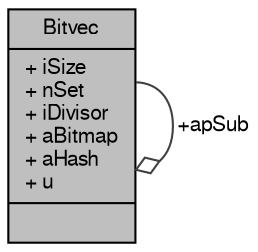 digraph "Bitvec"
{
  edge [fontname="FreeSans",fontsize="10",labelfontname="FreeSans",labelfontsize="10"];
  node [fontname="FreeSans",fontsize="10",shape=record];
  Node1 [label="{Bitvec\n|+ iSize\l+ nSet\l+ iDivisor\l+ aBitmap\l+ aHash\l+ u\l|}",height=0.2,width=0.4,color="black", fillcolor="grey75", style="filled", fontcolor="black"];
  Node1 -> Node1 [color="grey25",fontsize="10",style="solid",label=" +apSub" ,arrowhead="odiamond",fontname="FreeSans"];
}
